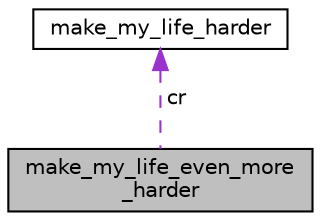 digraph "make_my_life_even_more_harder"
{
  edge [fontname="Helvetica",fontsize="10",labelfontname="Helvetica",labelfontsize="10"];
  node [fontname="Helvetica",fontsize="10",shape=record];
  Node1 [label="make_my_life_even_more\l_harder",height=0.2,width=0.4,color="black", fillcolor="grey75", style="filled", fontcolor="black"];
  Node2 -> Node1 [dir="back",color="darkorchid3",fontsize="10",style="dashed",label=" cr" ];
  Node2 [label="make_my_life_harder",height=0.2,width=0.4,color="black", fillcolor="white", style="filled",URL="$structmake__my__life__harder.html"];
}
